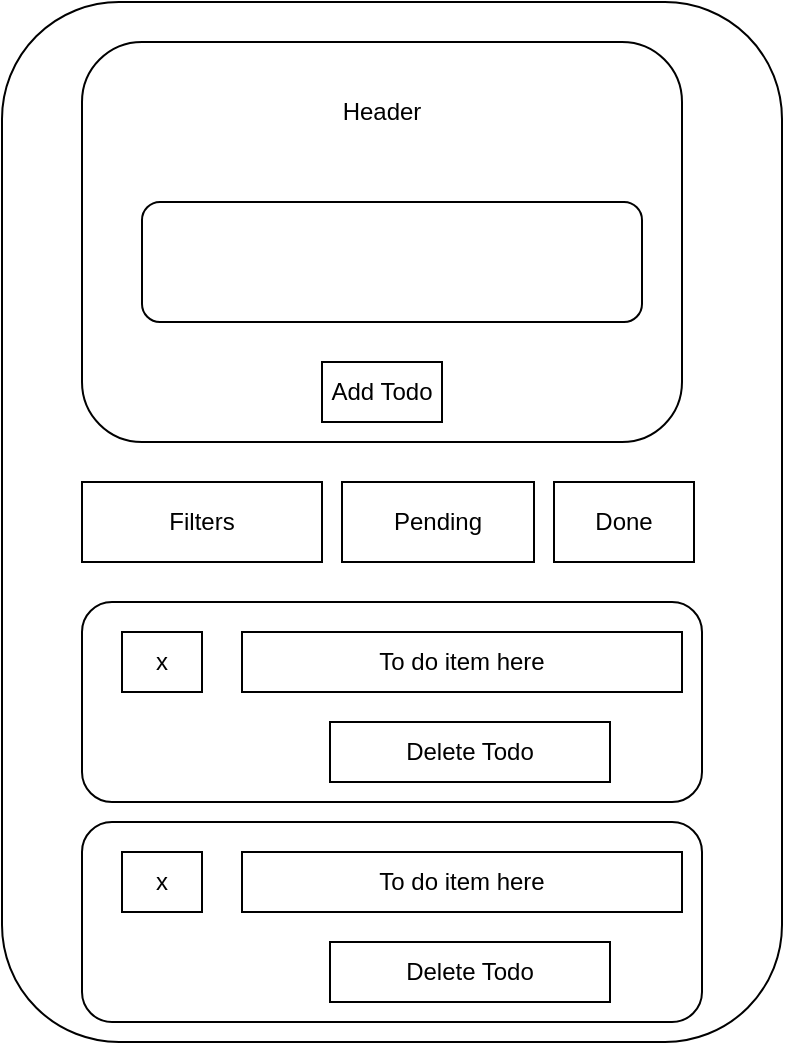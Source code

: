 <mxfile>
    <diagram id="oRfBaf4HYivQGRtAEios" name="Page-1">
        <mxGraphModel dx="817" dy="523" grid="1" gridSize="10" guides="1" tooltips="1" connect="1" arrows="1" fold="1" page="1" pageScale="1" pageWidth="827" pageHeight="1169" math="0" shadow="0">
            <root>
                <mxCell id="0"/>
                <mxCell id="1" parent="0"/>
                <mxCell id="6" value="" style="rounded=1;whiteSpace=wrap;html=1;" vertex="1" parent="1">
                    <mxGeometry x="180" y="10" width="390" height="520" as="geometry"/>
                </mxCell>
                <mxCell id="2" value="" style="rounded=1;whiteSpace=wrap;html=1;" vertex="1" parent="1">
                    <mxGeometry x="220" y="30" width="300" height="200" as="geometry"/>
                </mxCell>
                <mxCell id="3" value="" style="rounded=1;whiteSpace=wrap;html=1;" vertex="1" parent="1">
                    <mxGeometry x="250" y="110" width="250" height="60" as="geometry"/>
                </mxCell>
                <mxCell id="4" value="Add Todo" style="text;html=1;strokeColor=default;fillColor=none;align=center;verticalAlign=middle;whiteSpace=wrap;rounded=0;" vertex="1" parent="1">
                    <mxGeometry x="340" y="190" width="60" height="30" as="geometry"/>
                </mxCell>
                <mxCell id="5" value="Header" style="text;html=1;strokeColor=none;fillColor=none;align=center;verticalAlign=middle;whiteSpace=wrap;rounded=0;" vertex="1" parent="1">
                    <mxGeometry x="340" y="50" width="60" height="30" as="geometry"/>
                </mxCell>
                <mxCell id="7" value="" style="rounded=1;whiteSpace=wrap;html=1;" vertex="1" parent="1">
                    <mxGeometry x="220" y="310" width="310" height="100" as="geometry"/>
                </mxCell>
                <mxCell id="9" value="x" style="rounded=0;whiteSpace=wrap;html=1;" vertex="1" parent="1">
                    <mxGeometry x="240" y="325" width="40" height="30" as="geometry"/>
                </mxCell>
                <mxCell id="11" value="To do item here" style="text;html=1;strokeColor=default;fillColor=none;align=center;verticalAlign=middle;whiteSpace=wrap;rounded=0;" vertex="1" parent="1">
                    <mxGeometry x="300" y="325" width="220" height="30" as="geometry"/>
                </mxCell>
                <mxCell id="17" value="Delete Todo" style="text;html=1;strokeColor=default;fillColor=none;align=center;verticalAlign=middle;whiteSpace=wrap;rounded=0;" vertex="1" parent="1">
                    <mxGeometry x="344" y="370" width="140" height="30" as="geometry"/>
                </mxCell>
                <mxCell id="18" value="" style="rounded=1;whiteSpace=wrap;html=1;" vertex="1" parent="1">
                    <mxGeometry x="220" y="420" width="310" height="100" as="geometry"/>
                </mxCell>
                <mxCell id="19" value="x" style="rounded=0;whiteSpace=wrap;html=1;" vertex="1" parent="1">
                    <mxGeometry x="240" y="435" width="40" height="30" as="geometry"/>
                </mxCell>
                <mxCell id="20" value="To do item here" style="text;html=1;strokeColor=default;fillColor=none;align=center;verticalAlign=middle;whiteSpace=wrap;rounded=0;" vertex="1" parent="1">
                    <mxGeometry x="300" y="435" width="220" height="30" as="geometry"/>
                </mxCell>
                <mxCell id="21" value="Delete Todo" style="text;html=1;strokeColor=default;fillColor=none;align=center;verticalAlign=middle;whiteSpace=wrap;rounded=0;" vertex="1" parent="1">
                    <mxGeometry x="344" y="480" width="140" height="30" as="geometry"/>
                </mxCell>
                <mxCell id="22" value="Filters" style="rounded=0;whiteSpace=wrap;html=1;strokeColor=default;" vertex="1" parent="1">
                    <mxGeometry x="220" y="250" width="120" height="40" as="geometry"/>
                </mxCell>
                <mxCell id="23" value="Pending" style="rounded=0;whiteSpace=wrap;html=1;strokeColor=default;" vertex="1" parent="1">
                    <mxGeometry x="350" y="250" width="96" height="40" as="geometry"/>
                </mxCell>
                <mxCell id="24" value="Done" style="rounded=0;whiteSpace=wrap;html=1;strokeColor=default;" vertex="1" parent="1">
                    <mxGeometry x="456" y="250" width="70" height="40" as="geometry"/>
                </mxCell>
            </root>
        </mxGraphModel>
    </diagram>
</mxfile>